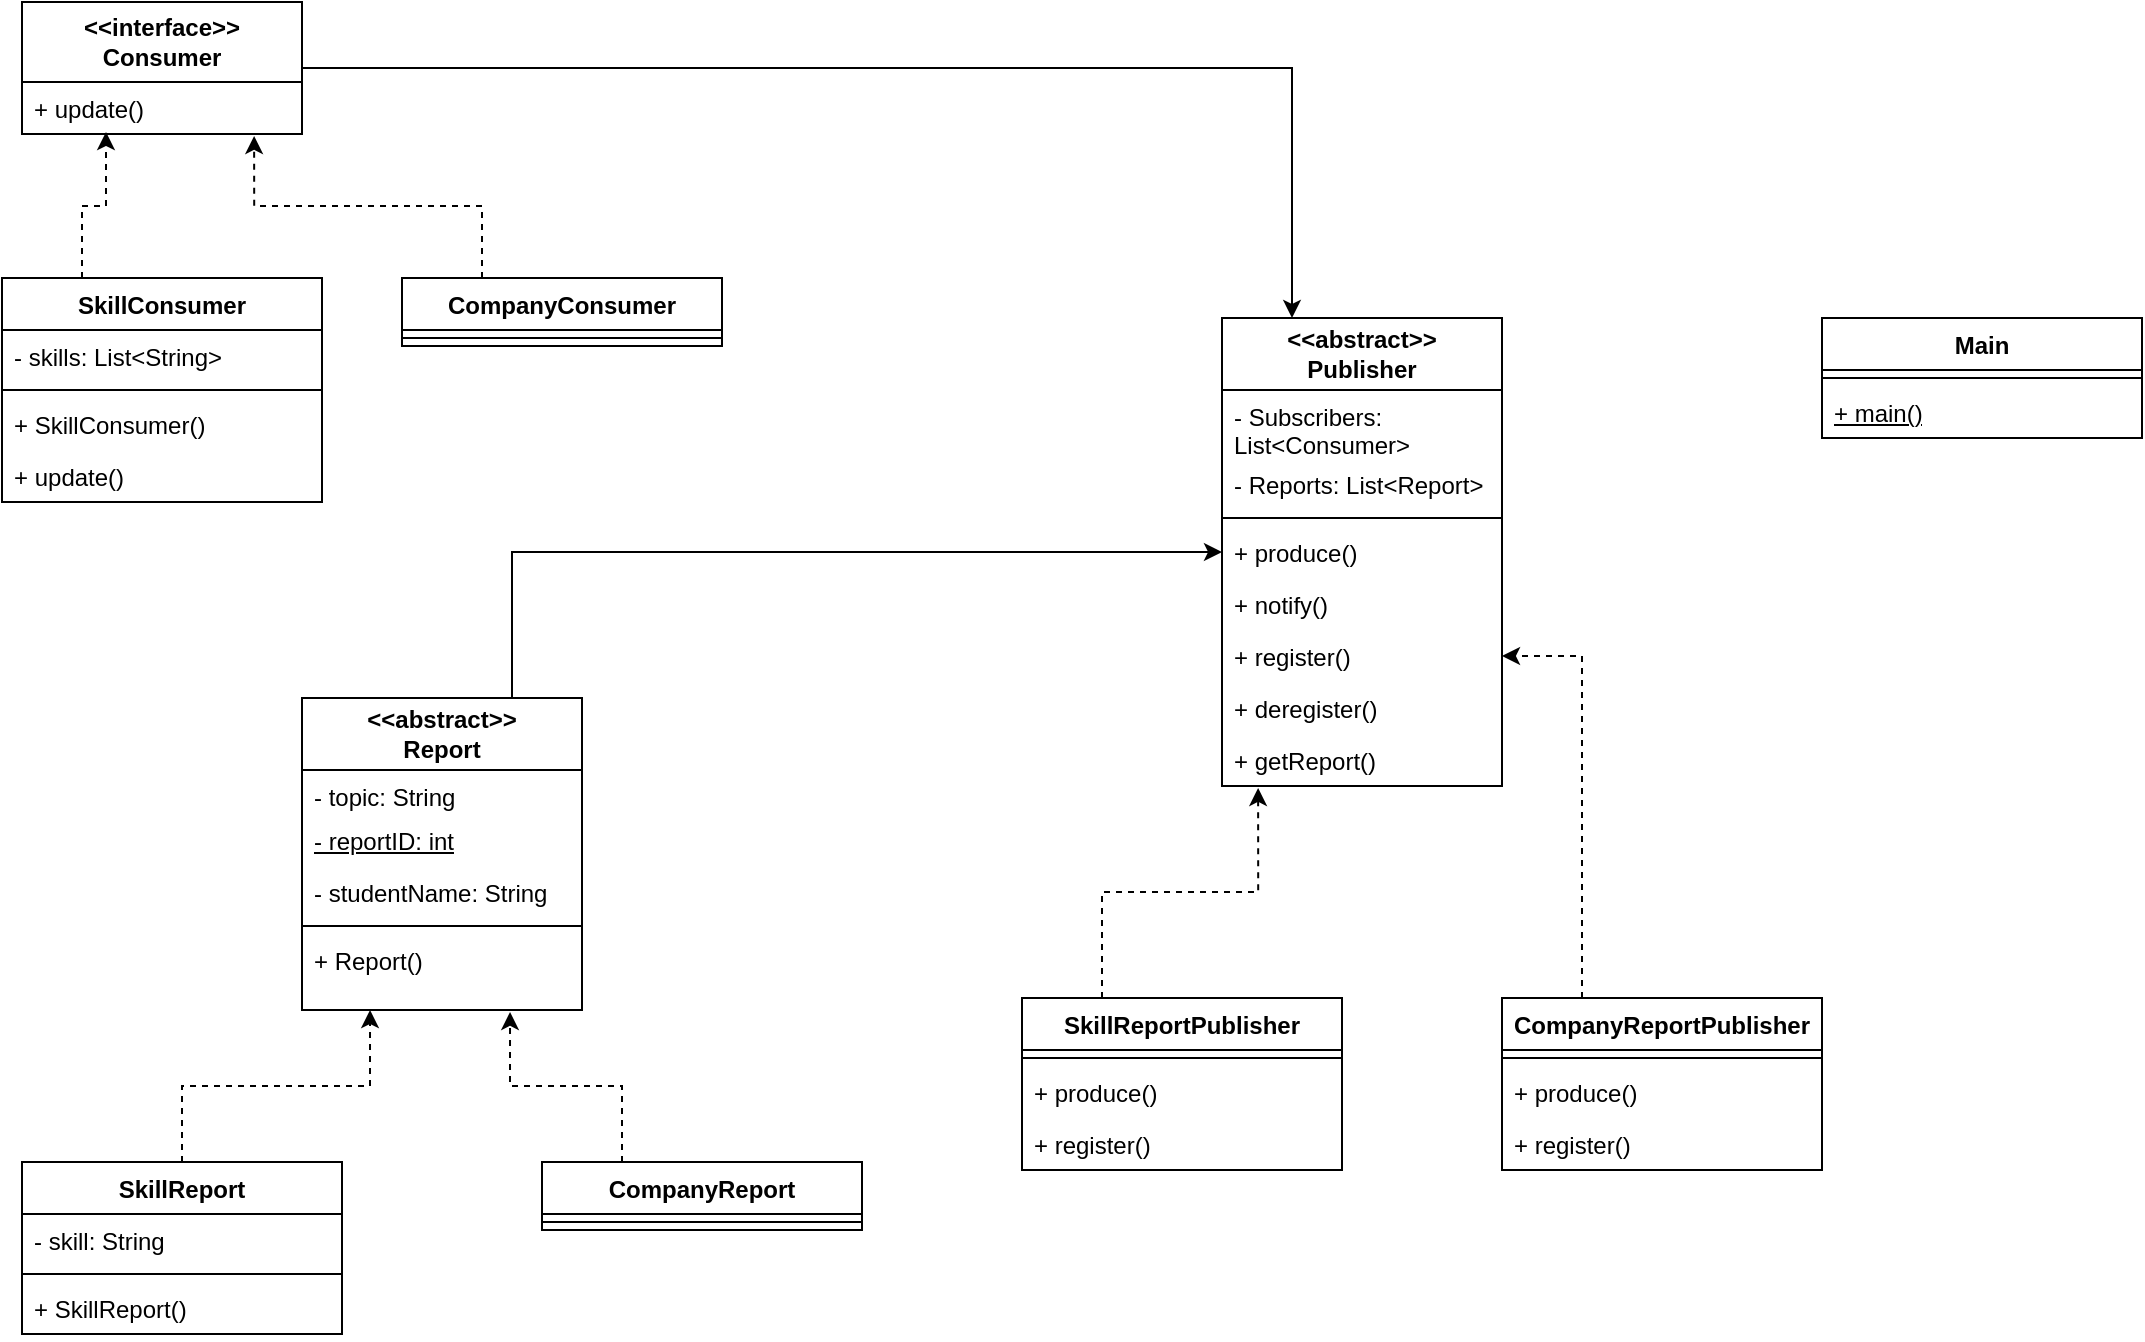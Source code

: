 <mxfile version="24.5.2" type="device">
  <diagram name="Seite-1" id="smU-isI235232P8SCrlf">
    <mxGraphModel dx="2074" dy="1132" grid="1" gridSize="10" guides="1" tooltips="1" connect="1" arrows="1" fold="1" page="1" pageScale="1" pageWidth="1169" pageHeight="827" math="0" shadow="0">
      <root>
        <mxCell id="0" />
        <mxCell id="1" parent="0" />
        <mxCell id="jS0WHSditBKMMdw0-pOC-1" value="SkillConsumer" style="swimlane;fontStyle=1;align=center;verticalAlign=top;childLayout=stackLayout;horizontal=1;startSize=26;horizontalStack=0;resizeParent=1;resizeParentMax=0;resizeLast=0;collapsible=1;marginBottom=0;whiteSpace=wrap;html=1;" vertex="1" parent="1">
          <mxGeometry x="30" y="170" width="160" height="112" as="geometry">
            <mxRectangle x="370" y="210" width="100" height="30" as="alternateBounds" />
          </mxGeometry>
        </mxCell>
        <mxCell id="jS0WHSditBKMMdw0-pOC-2" value="- skills: List&amp;lt;String&amp;gt;" style="text;strokeColor=none;fillColor=none;align=left;verticalAlign=top;spacingLeft=4;spacingRight=4;overflow=hidden;rotatable=0;points=[[0,0.5],[1,0.5]];portConstraint=eastwest;whiteSpace=wrap;html=1;" vertex="1" parent="jS0WHSditBKMMdw0-pOC-1">
          <mxGeometry y="26" width="160" height="26" as="geometry" />
        </mxCell>
        <mxCell id="jS0WHSditBKMMdw0-pOC-3" value="" style="line;strokeWidth=1;fillColor=none;align=left;verticalAlign=middle;spacingTop=-1;spacingLeft=3;spacingRight=3;rotatable=0;labelPosition=right;points=[];portConstraint=eastwest;strokeColor=inherit;" vertex="1" parent="jS0WHSditBKMMdw0-pOC-1">
          <mxGeometry y="52" width="160" height="8" as="geometry" />
        </mxCell>
        <mxCell id="jS0WHSditBKMMdw0-pOC-4" value="+ SkillConsumer()" style="text;strokeColor=none;fillColor=none;align=left;verticalAlign=top;spacingLeft=4;spacingRight=4;overflow=hidden;rotatable=0;points=[[0,0.5],[1,0.5]];portConstraint=eastwest;whiteSpace=wrap;html=1;" vertex="1" parent="jS0WHSditBKMMdw0-pOC-1">
          <mxGeometry y="60" width="160" height="26" as="geometry" />
        </mxCell>
        <mxCell id="jS0WHSditBKMMdw0-pOC-5" value="+ update()" style="text;strokeColor=none;fillColor=none;align=left;verticalAlign=top;spacingLeft=4;spacingRight=4;overflow=hidden;rotatable=0;points=[[0,0.5],[1,0.5]];portConstraint=eastwest;whiteSpace=wrap;html=1;" vertex="1" parent="jS0WHSditBKMMdw0-pOC-1">
          <mxGeometry y="86" width="160" height="26" as="geometry" />
        </mxCell>
        <mxCell id="jS0WHSditBKMMdw0-pOC-12" value="" style="endArrow=classic;html=1;rounded=0;exitX=0.25;exitY=0;exitDx=0;exitDy=0;entryX=0.3;entryY=0.962;entryDx=0;entryDy=0;entryPerimeter=0;dashed=1;edgeStyle=orthogonalEdgeStyle;" edge="1" parent="1" source="jS0WHSditBKMMdw0-pOC-1" target="jS0WHSditBKMMdw0-pOC-32">
          <mxGeometry width="50" height="50" relative="1" as="geometry">
            <mxPoint x="560" y="300" as="sourcePoint" />
            <mxPoint x="80.04" y="88" as="targetPoint" />
          </mxGeometry>
        </mxCell>
        <mxCell id="jS0WHSditBKMMdw0-pOC-13" value="" style="endArrow=classic;html=1;rounded=0;entryX=0.829;entryY=1.038;entryDx=0;entryDy=0;exitX=0.25;exitY=0;exitDx=0;exitDy=0;dashed=1;edgeStyle=orthogonalEdgeStyle;entryPerimeter=0;" edge="1" parent="1" source="jS0WHSditBKMMdw0-pOC-73" target="jS0WHSditBKMMdw0-pOC-32">
          <mxGeometry width="50" height="50" relative="1" as="geometry">
            <mxPoint x="275" y="170" as="sourcePoint" />
            <mxPoint x="150" y="65" as="targetPoint" />
          </mxGeometry>
        </mxCell>
        <mxCell id="jS0WHSditBKMMdw0-pOC-18" value="&lt;b&gt;&amp;lt;&amp;lt;abstract&amp;gt;&amp;gt;&lt;/b&gt;&lt;div&gt;&lt;b&gt;Publisher&lt;/b&gt;&lt;/div&gt;" style="swimlane;fontStyle=0;childLayout=stackLayout;horizontal=1;startSize=36;fillColor=none;horizontalStack=0;resizeParent=1;resizeParentMax=0;resizeLast=0;collapsible=1;marginBottom=0;whiteSpace=wrap;html=1;" vertex="1" parent="1">
          <mxGeometry x="640" y="190" width="140" height="234" as="geometry" />
        </mxCell>
        <mxCell id="jS0WHSditBKMMdw0-pOC-19" value="- Subscribers: List&amp;lt;Consumer&amp;gt;" style="text;strokeColor=none;fillColor=none;align=left;verticalAlign=top;spacingLeft=4;spacingRight=4;overflow=hidden;rotatable=0;points=[[0,0.5],[1,0.5]];portConstraint=eastwest;whiteSpace=wrap;html=1;" vertex="1" parent="jS0WHSditBKMMdw0-pOC-18">
          <mxGeometry y="36" width="140" height="34" as="geometry" />
        </mxCell>
        <mxCell id="jS0WHSditBKMMdw0-pOC-37" value="- Reports: List&amp;lt;Report&amp;gt;" style="text;strokeColor=none;fillColor=none;align=left;verticalAlign=top;spacingLeft=4;spacingRight=4;overflow=hidden;rotatable=0;points=[[0,0.5],[1,0.5]];portConstraint=eastwest;whiteSpace=wrap;html=1;" vertex="1" parent="jS0WHSditBKMMdw0-pOC-18">
          <mxGeometry y="70" width="140" height="26" as="geometry" />
        </mxCell>
        <mxCell id="jS0WHSditBKMMdw0-pOC-22" value="" style="line;strokeWidth=1;fillColor=none;align=left;verticalAlign=middle;spacingTop=-1;spacingLeft=3;spacingRight=3;rotatable=0;labelPosition=right;points=[];portConstraint=eastwest;strokeColor=inherit;" vertex="1" parent="jS0WHSditBKMMdw0-pOC-18">
          <mxGeometry y="96" width="140" height="8" as="geometry" />
        </mxCell>
        <mxCell id="jS0WHSditBKMMdw0-pOC-17" value="+ produce()" style="text;strokeColor=none;fillColor=none;align=left;verticalAlign=top;spacingLeft=4;spacingRight=4;overflow=hidden;rotatable=0;points=[[0,0.5],[1,0.5]];portConstraint=eastwest;whiteSpace=wrap;html=1;" vertex="1" parent="jS0WHSditBKMMdw0-pOC-18">
          <mxGeometry y="104" width="140" height="26" as="geometry" />
        </mxCell>
        <mxCell id="jS0WHSditBKMMdw0-pOC-36" value="+ notify()" style="text;strokeColor=none;fillColor=none;align=left;verticalAlign=top;spacingLeft=4;spacingRight=4;overflow=hidden;rotatable=0;points=[[0,0.5],[1,0.5]];portConstraint=eastwest;whiteSpace=wrap;html=1;" vertex="1" parent="jS0WHSditBKMMdw0-pOC-18">
          <mxGeometry y="130" width="140" height="26" as="geometry" />
        </mxCell>
        <mxCell id="jS0WHSditBKMMdw0-pOC-35" value="+ register()" style="text;strokeColor=none;fillColor=none;align=left;verticalAlign=top;spacingLeft=4;spacingRight=4;overflow=hidden;rotatable=0;points=[[0,0.5],[1,0.5]];portConstraint=eastwest;whiteSpace=wrap;html=1;" vertex="1" parent="jS0WHSditBKMMdw0-pOC-18">
          <mxGeometry y="156" width="140" height="26" as="geometry" />
        </mxCell>
        <mxCell id="jS0WHSditBKMMdw0-pOC-38" value="+ deregister()" style="text;strokeColor=none;fillColor=none;align=left;verticalAlign=top;spacingLeft=4;spacingRight=4;overflow=hidden;rotatable=0;points=[[0,0.5],[1,0.5]];portConstraint=eastwest;whiteSpace=wrap;html=1;" vertex="1" parent="jS0WHSditBKMMdw0-pOC-18">
          <mxGeometry y="182" width="140" height="26" as="geometry" />
        </mxCell>
        <mxCell id="jS0WHSditBKMMdw0-pOC-66" value="+ getReport()" style="text;strokeColor=none;fillColor=none;align=left;verticalAlign=top;spacingLeft=4;spacingRight=4;overflow=hidden;rotatable=0;points=[[0,0.5],[1,0.5]];portConstraint=eastwest;whiteSpace=wrap;html=1;" vertex="1" parent="jS0WHSditBKMMdw0-pOC-18">
          <mxGeometry y="208" width="140" height="26" as="geometry" />
        </mxCell>
        <mxCell id="jS0WHSditBKMMdw0-pOC-68" style="edgeStyle=orthogonalEdgeStyle;rounded=0;orthogonalLoop=1;jettySize=auto;html=1;exitX=0.75;exitY=0;exitDx=0;exitDy=0;" edge="1" parent="1" source="jS0WHSditBKMMdw0-pOC-24" target="jS0WHSditBKMMdw0-pOC-18">
          <mxGeometry relative="1" as="geometry" />
        </mxCell>
        <mxCell id="jS0WHSditBKMMdw0-pOC-24" value="&lt;b&gt;&amp;lt;&amp;lt;abstract&amp;gt;&amp;gt;&lt;/b&gt;&lt;div&gt;&lt;b&gt;Report&lt;/b&gt;&lt;/div&gt;" style="swimlane;fontStyle=0;childLayout=stackLayout;horizontal=1;startSize=36;fillColor=none;horizontalStack=0;resizeParent=1;resizeParentMax=0;resizeLast=0;collapsible=1;marginBottom=0;whiteSpace=wrap;html=1;" vertex="1" parent="1">
          <mxGeometry x="180" y="380" width="140" height="156" as="geometry" />
        </mxCell>
        <mxCell id="jS0WHSditBKMMdw0-pOC-25" value="- topic: String" style="text;strokeColor=none;fillColor=none;align=left;verticalAlign=top;spacingLeft=4;spacingRight=4;overflow=hidden;rotatable=0;points=[[0,0.5],[1,0.5]];portConstraint=eastwest;whiteSpace=wrap;html=1;" vertex="1" parent="jS0WHSditBKMMdw0-pOC-24">
          <mxGeometry y="36" width="140" height="22" as="geometry" />
        </mxCell>
        <mxCell id="jS0WHSditBKMMdw0-pOC-26" value="&lt;u&gt;- reportID: int&lt;/u&gt;" style="text;strokeColor=none;fillColor=none;align=left;verticalAlign=top;spacingLeft=4;spacingRight=4;overflow=hidden;rotatable=0;points=[[0,0.5],[1,0.5]];portConstraint=eastwest;whiteSpace=wrap;html=1;" vertex="1" parent="jS0WHSditBKMMdw0-pOC-24">
          <mxGeometry y="58" width="140" height="26" as="geometry" />
        </mxCell>
        <mxCell id="jS0WHSditBKMMdw0-pOC-27" value="- studentName: String" style="text;strokeColor=none;fillColor=none;align=left;verticalAlign=top;spacingLeft=4;spacingRight=4;overflow=hidden;rotatable=0;points=[[0,0.5],[1,0.5]];portConstraint=eastwest;whiteSpace=wrap;html=1;" vertex="1" parent="jS0WHSditBKMMdw0-pOC-24">
          <mxGeometry y="84" width="140" height="26" as="geometry" />
        </mxCell>
        <mxCell id="jS0WHSditBKMMdw0-pOC-28" value="" style="line;strokeWidth=1;fillColor=none;align=left;verticalAlign=middle;spacingTop=-1;spacingLeft=3;spacingRight=3;rotatable=0;labelPosition=right;points=[];portConstraint=eastwest;strokeColor=inherit;" vertex="1" parent="jS0WHSditBKMMdw0-pOC-24">
          <mxGeometry y="110" width="140" height="8" as="geometry" />
        </mxCell>
        <mxCell id="jS0WHSditBKMMdw0-pOC-29" value="+ Report()" style="text;strokeColor=none;fillColor=none;align=left;verticalAlign=top;spacingLeft=4;spacingRight=4;overflow=hidden;rotatable=0;points=[[0,0.5],[1,0.5]];portConstraint=eastwest;whiteSpace=wrap;html=1;" vertex="1" parent="jS0WHSditBKMMdw0-pOC-24">
          <mxGeometry y="118" width="140" height="38" as="geometry" />
        </mxCell>
        <mxCell id="jS0WHSditBKMMdw0-pOC-64" style="edgeStyle=orthogonalEdgeStyle;rounded=0;orthogonalLoop=1;jettySize=auto;html=1;exitX=1;exitY=0.5;exitDx=0;exitDy=0;entryX=0.25;entryY=0;entryDx=0;entryDy=0;" edge="1" parent="1" source="jS0WHSditBKMMdw0-pOC-31" target="jS0WHSditBKMMdw0-pOC-18">
          <mxGeometry relative="1" as="geometry" />
        </mxCell>
        <mxCell id="jS0WHSditBKMMdw0-pOC-31" value="&lt;b&gt;&amp;lt;&amp;lt;interface&amp;gt;&amp;gt;&lt;/b&gt;&lt;div&gt;&lt;b&gt;Consumer&lt;/b&gt;&lt;/div&gt;" style="swimlane;fontStyle=0;childLayout=stackLayout;horizontal=1;startSize=40;fillColor=none;horizontalStack=0;resizeParent=1;resizeParentMax=0;resizeLast=0;collapsible=1;marginBottom=0;whiteSpace=wrap;html=1;" vertex="1" parent="1">
          <mxGeometry x="40" y="32" width="140" height="66" as="geometry" />
        </mxCell>
        <mxCell id="jS0WHSditBKMMdw0-pOC-32" value="+ update()" style="text;strokeColor=none;fillColor=none;align=left;verticalAlign=top;spacingLeft=4;spacingRight=4;overflow=hidden;rotatable=0;points=[[0,0.5],[1,0.5]];portConstraint=eastwest;whiteSpace=wrap;html=1;" vertex="1" parent="jS0WHSditBKMMdw0-pOC-31">
          <mxGeometry y="40" width="140" height="26" as="geometry" />
        </mxCell>
        <mxCell id="jS0WHSditBKMMdw0-pOC-40" value="CompanyReport" style="swimlane;fontStyle=1;align=center;verticalAlign=top;childLayout=stackLayout;horizontal=1;startSize=26;horizontalStack=0;resizeParent=1;resizeParentMax=0;resizeLast=0;collapsible=1;marginBottom=0;whiteSpace=wrap;html=1;" vertex="1" parent="1">
          <mxGeometry x="300" y="612" width="160" height="34" as="geometry" />
        </mxCell>
        <mxCell id="jS0WHSditBKMMdw0-pOC-42" value="" style="line;strokeWidth=1;fillColor=none;align=left;verticalAlign=middle;spacingTop=-1;spacingLeft=3;spacingRight=3;rotatable=0;labelPosition=right;points=[];portConstraint=eastwest;strokeColor=inherit;" vertex="1" parent="jS0WHSditBKMMdw0-pOC-40">
          <mxGeometry y="26" width="160" height="8" as="geometry" />
        </mxCell>
        <mxCell id="jS0WHSditBKMMdw0-pOC-44" value="SkillReport" style="swimlane;fontStyle=1;align=center;verticalAlign=top;childLayout=stackLayout;horizontal=1;startSize=26;horizontalStack=0;resizeParent=1;resizeParentMax=0;resizeLast=0;collapsible=1;marginBottom=0;whiteSpace=wrap;html=1;" vertex="1" parent="1">
          <mxGeometry x="40" y="612" width="160" height="86" as="geometry" />
        </mxCell>
        <mxCell id="jS0WHSditBKMMdw0-pOC-45" value="- skill: String" style="text;strokeColor=none;fillColor=none;align=left;verticalAlign=top;spacingLeft=4;spacingRight=4;overflow=hidden;rotatable=0;points=[[0,0.5],[1,0.5]];portConstraint=eastwest;whiteSpace=wrap;html=1;" vertex="1" parent="jS0WHSditBKMMdw0-pOC-44">
          <mxGeometry y="26" width="160" height="26" as="geometry" />
        </mxCell>
        <mxCell id="jS0WHSditBKMMdw0-pOC-46" value="" style="line;strokeWidth=1;fillColor=none;align=left;verticalAlign=middle;spacingTop=-1;spacingLeft=3;spacingRight=3;rotatable=0;labelPosition=right;points=[];portConstraint=eastwest;strokeColor=inherit;" vertex="1" parent="jS0WHSditBKMMdw0-pOC-44">
          <mxGeometry y="52" width="160" height="8" as="geometry" />
        </mxCell>
        <mxCell id="jS0WHSditBKMMdw0-pOC-47" value="+ SkillReport()" style="text;strokeColor=none;fillColor=none;align=left;verticalAlign=top;spacingLeft=4;spacingRight=4;overflow=hidden;rotatable=0;points=[[0,0.5],[1,0.5]];portConstraint=eastwest;whiteSpace=wrap;html=1;" vertex="1" parent="jS0WHSditBKMMdw0-pOC-44">
          <mxGeometry y="60" width="160" height="26" as="geometry" />
        </mxCell>
        <mxCell id="jS0WHSditBKMMdw0-pOC-48" value="SkillReportPublisher" style="swimlane;fontStyle=1;align=center;verticalAlign=top;childLayout=stackLayout;horizontal=1;startSize=26;horizontalStack=0;resizeParent=1;resizeParentMax=0;resizeLast=0;collapsible=1;marginBottom=0;whiteSpace=wrap;html=1;" vertex="1" parent="1">
          <mxGeometry x="540" y="530" width="160" height="86" as="geometry" />
        </mxCell>
        <mxCell id="jS0WHSditBKMMdw0-pOC-50" value="" style="line;strokeWidth=1;fillColor=none;align=left;verticalAlign=middle;spacingTop=-1;spacingLeft=3;spacingRight=3;rotatable=0;labelPosition=right;points=[];portConstraint=eastwest;strokeColor=inherit;" vertex="1" parent="jS0WHSditBKMMdw0-pOC-48">
          <mxGeometry y="26" width="160" height="8" as="geometry" />
        </mxCell>
        <mxCell id="jS0WHSditBKMMdw0-pOC-51" value="+ produce()" style="text;strokeColor=none;fillColor=none;align=left;verticalAlign=top;spacingLeft=4;spacingRight=4;overflow=hidden;rotatable=0;points=[[0,0.5],[1,0.5]];portConstraint=eastwest;whiteSpace=wrap;html=1;" vertex="1" parent="jS0WHSditBKMMdw0-pOC-48">
          <mxGeometry y="34" width="160" height="26" as="geometry" />
        </mxCell>
        <mxCell id="jS0WHSditBKMMdw0-pOC-75" value="+ register()" style="text;strokeColor=none;fillColor=none;align=left;verticalAlign=top;spacingLeft=4;spacingRight=4;overflow=hidden;rotatable=0;points=[[0,0.5],[1,0.5]];portConstraint=eastwest;whiteSpace=wrap;html=1;" vertex="1" parent="jS0WHSditBKMMdw0-pOC-48">
          <mxGeometry y="60" width="160" height="26" as="geometry" />
        </mxCell>
        <mxCell id="jS0WHSditBKMMdw0-pOC-69" style="edgeStyle=orthogonalEdgeStyle;rounded=0;orthogonalLoop=1;jettySize=auto;html=1;exitX=0.25;exitY=0;exitDx=0;exitDy=0;entryX=1;entryY=0.5;entryDx=0;entryDy=0;dashed=1;" edge="1" parent="1" source="jS0WHSditBKMMdw0-pOC-52" target="jS0WHSditBKMMdw0-pOC-35">
          <mxGeometry relative="1" as="geometry" />
        </mxCell>
        <mxCell id="jS0WHSditBKMMdw0-pOC-52" value="CompanyReportPublisher" style="swimlane;fontStyle=1;align=center;verticalAlign=top;childLayout=stackLayout;horizontal=1;startSize=26;horizontalStack=0;resizeParent=1;resizeParentMax=0;resizeLast=0;collapsible=1;marginBottom=0;whiteSpace=wrap;html=1;" vertex="1" parent="1">
          <mxGeometry x="780" y="530" width="160" height="86" as="geometry" />
        </mxCell>
        <mxCell id="jS0WHSditBKMMdw0-pOC-54" value="" style="line;strokeWidth=1;fillColor=none;align=left;verticalAlign=middle;spacingTop=-1;spacingLeft=3;spacingRight=3;rotatable=0;labelPosition=right;points=[];portConstraint=eastwest;strokeColor=inherit;" vertex="1" parent="jS0WHSditBKMMdw0-pOC-52">
          <mxGeometry y="26" width="160" height="8" as="geometry" />
        </mxCell>
        <mxCell id="jS0WHSditBKMMdw0-pOC-71" value="+ produce()" style="text;strokeColor=none;fillColor=none;align=left;verticalAlign=top;spacingLeft=4;spacingRight=4;overflow=hidden;rotatable=0;points=[[0,0.5],[1,0.5]];portConstraint=eastwest;whiteSpace=wrap;html=1;" vertex="1" parent="jS0WHSditBKMMdw0-pOC-52">
          <mxGeometry y="34" width="160" height="26" as="geometry" />
        </mxCell>
        <mxCell id="jS0WHSditBKMMdw0-pOC-76" value="+ register()" style="text;strokeColor=none;fillColor=none;align=left;verticalAlign=top;spacingLeft=4;spacingRight=4;overflow=hidden;rotatable=0;points=[[0,0.5],[1,0.5]];portConstraint=eastwest;whiteSpace=wrap;html=1;" vertex="1" parent="jS0WHSditBKMMdw0-pOC-52">
          <mxGeometry y="60" width="160" height="26" as="geometry" />
        </mxCell>
        <mxCell id="jS0WHSditBKMMdw0-pOC-56" value="" style="endArrow=classic;html=1;rounded=0;exitX=0.5;exitY=0;exitDx=0;exitDy=0;entryX=0.243;entryY=1;entryDx=0;entryDy=0;entryPerimeter=0;dashed=1;edgeStyle=orthogonalEdgeStyle;" edge="1" parent="1" source="jS0WHSditBKMMdw0-pOC-44" target="jS0WHSditBKMMdw0-pOC-29">
          <mxGeometry width="50" height="50" relative="1" as="geometry">
            <mxPoint x="450" y="532" as="sourcePoint" />
            <mxPoint x="500" y="482" as="targetPoint" />
          </mxGeometry>
        </mxCell>
        <mxCell id="jS0WHSditBKMMdw0-pOC-57" value="" style="endArrow=classic;html=1;rounded=0;exitX=0.25;exitY=0;exitDx=0;exitDy=0;entryX=0.743;entryY=1.026;entryDx=0;entryDy=0;entryPerimeter=0;dashed=1;edgeStyle=orthogonalEdgeStyle;" edge="1" parent="1" source="jS0WHSditBKMMdw0-pOC-40" target="jS0WHSditBKMMdw0-pOC-29">
          <mxGeometry width="50" height="50" relative="1" as="geometry">
            <mxPoint x="130" y="622" as="sourcePoint" />
            <mxPoint x="224" y="550" as="targetPoint" />
          </mxGeometry>
        </mxCell>
        <mxCell id="jS0WHSditBKMMdw0-pOC-60" value="Main" style="swimlane;fontStyle=1;align=center;verticalAlign=top;childLayout=stackLayout;horizontal=1;startSize=26;horizontalStack=0;resizeParent=1;resizeParentMax=0;resizeLast=0;collapsible=1;marginBottom=0;whiteSpace=wrap;html=1;" vertex="1" parent="1">
          <mxGeometry x="940" y="190" width="160" height="60" as="geometry" />
        </mxCell>
        <mxCell id="jS0WHSditBKMMdw0-pOC-62" value="" style="line;strokeWidth=1;fillColor=none;align=left;verticalAlign=middle;spacingTop=-1;spacingLeft=3;spacingRight=3;rotatable=0;labelPosition=right;points=[];portConstraint=eastwest;strokeColor=inherit;" vertex="1" parent="jS0WHSditBKMMdw0-pOC-60">
          <mxGeometry y="26" width="160" height="8" as="geometry" />
        </mxCell>
        <mxCell id="jS0WHSditBKMMdw0-pOC-72" value="&lt;u&gt;+ main()&lt;/u&gt;" style="text;strokeColor=none;fillColor=none;align=left;verticalAlign=top;spacingLeft=4;spacingRight=4;overflow=hidden;rotatable=0;points=[[0,0.5],[1,0.5]];portConstraint=eastwest;whiteSpace=wrap;html=1;" vertex="1" parent="jS0WHSditBKMMdw0-pOC-60">
          <mxGeometry y="34" width="160" height="26" as="geometry" />
        </mxCell>
        <mxCell id="jS0WHSditBKMMdw0-pOC-70" style="edgeStyle=orthogonalEdgeStyle;rounded=0;orthogonalLoop=1;jettySize=auto;html=1;exitX=0.25;exitY=0;exitDx=0;exitDy=0;entryX=0.129;entryY=1.038;entryDx=0;entryDy=0;entryPerimeter=0;dashed=1;" edge="1" parent="1" source="jS0WHSditBKMMdw0-pOC-48" target="jS0WHSditBKMMdw0-pOC-66">
          <mxGeometry relative="1" as="geometry" />
        </mxCell>
        <mxCell id="jS0WHSditBKMMdw0-pOC-73" value="CompanyConsumer" style="swimlane;fontStyle=1;align=center;verticalAlign=top;childLayout=stackLayout;horizontal=1;startSize=26;horizontalStack=0;resizeParent=1;resizeParentMax=0;resizeLast=0;collapsible=1;marginBottom=0;whiteSpace=wrap;html=1;" vertex="1" parent="1">
          <mxGeometry x="230" y="170" width="160" height="34" as="geometry" />
        </mxCell>
        <mxCell id="jS0WHSditBKMMdw0-pOC-74" value="" style="line;strokeWidth=1;fillColor=none;align=left;verticalAlign=middle;spacingTop=-1;spacingLeft=3;spacingRight=3;rotatable=0;labelPosition=right;points=[];portConstraint=eastwest;strokeColor=inherit;" vertex="1" parent="jS0WHSditBKMMdw0-pOC-73">
          <mxGeometry y="26" width="160" height="8" as="geometry" />
        </mxCell>
      </root>
    </mxGraphModel>
  </diagram>
</mxfile>
